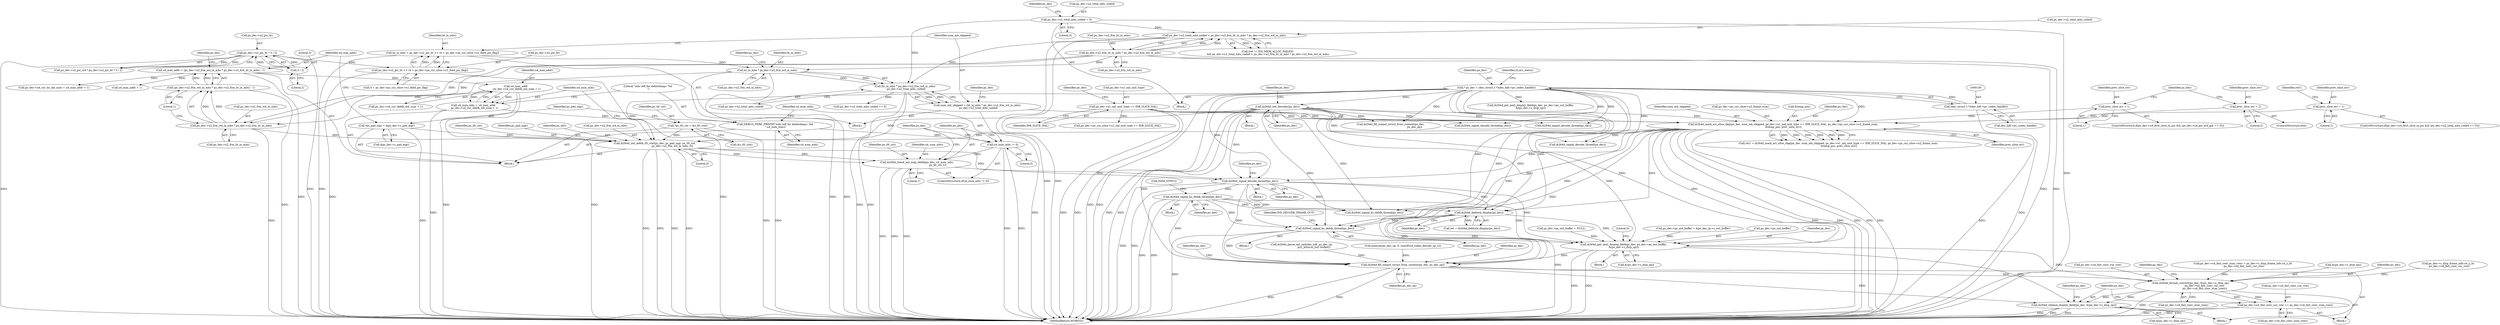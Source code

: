 digraph "0_Android_33ef7de9ddc8ea7eb9cbc440d1cf89957a0c267b@API" {
"1002024" [label="(Call,ih264d_signal_bs_deblk_thread(ps_dec))"];
"1000896" [label="(Call,ih264d_init_decoder(ps_dec))"];
"1000153" [label="(Call,* ps_dec = (dec_struct_t *)(dec_hdl->pv_codec_handle))"];
"1000155" [label="(Call,(dec_struct_t *)(dec_hdl->pv_codec_handle))"];
"1001556" [label="(Call,ih264d_mark_err_slice_skip(ps_dec, num_mb_skipped, ps_dec->u1_nal_unit_type == IDR_SLICE_NAL, ps_dec->ps_cur_slice->u2_frame_num,\n &temp_poc, prev_slice_err))"];
"1001513" [label="(Call,num_mb_skipped = (ht_in_mbs * ps_dec->u2_frm_wd_in_mbs)\n - ps_dec->u2_total_mbs_coded)"];
"1001515" [label="(Call,(ht_in_mbs * ps_dec->u2_frm_wd_in_mbs)\n - ps_dec->u2_total_mbs_coded)"];
"1001516" [label="(Call,ht_in_mbs * ps_dec->u2_frm_wd_in_mbs)"];
"1001500" [label="(Call,ht_in_mbs = ps_dec->u2_pic_ht >> (4 + ps_dec->ps_cur_slice->u1_field_pic_flag))"];
"1001502" [label="(Call,ps_dec->u2_pic_ht >> (4 + ps_dec->ps_cur_slice->u1_field_pic_flag))"];
"1001027" [label="(Call,ps_dec->u2_pic_ht * 3 / 2)"];
"1001031" [label="(Call,3 / 2)"];
"1001487" [label="(Call,ps_dec->u2_frm_ht_in_mbs * ps_dec->u2_frm_wd_in_mbs)"];
"1001483" [label="(Call,ps_dec->u2_total_mbs_coded < ps_dec->u2_frm_ht_in_mbs * ps_dec->u2_frm_wd_in_mbs)"];
"1000908" [label="(Call,ps_dec->u2_total_mbs_coded = 0)"];
"1001559" [label="(Call,ps_dec->u1_nal_unit_type == IDR_SLICE_NAL)"];
"1001534" [label="(Call,prev_slice_err = 1)"];
"1001538" [label="(Call,prev_slice_err = 2)"];
"1001551" [label="(Call,prev_slice_err = 1)"];
"1001741" [label="(Call,ih264d_signal_bs_deblk_thread(ps_dec))"];
"1001732" [label="(Call,ih264d_signal_decode_thread(ps_dec))"];
"1001722" [label="(Call,ih264d_check_mb_map_deblk(ps_dec, u4_num_mbs,\n                                                   ps_tfr_cxt,1))"];
"1001698" [label="(Call,ih264d_init_deblk_tfr_ctxt(ps_dec, ps_pad_mgr, ps_tfr_cxt,\n                                           ps_dec->u2_frm_wd_in_mbs, 0))"];
"1001674" [label="(Call,*ps_pad_mgr = &ps_dec->s_pad_mgr)"];
"1001669" [label="(Call,*ps_tfr_cxt = &s_tfr_ctxt)"];
"1001683" [label="(Call,ps_dec->u2_frm_wd_in_mbs * ps_dec->u2_frm_ht_in_mbs)"];
"1001719" [label="(Call,u4_num_mbs != 0)"];
"1001715" [label="(Call,DEBUG_PERF_PRINTF(\"mbs left for deblocking= %d \n\",u4_num_mbs))"];
"1001706" [label="(Call,u4_num_mbs = u4_max_addr\n - ps_dec->u4_cur_deblk_mb_num + 1)"];
"1001708" [label="(Call,u4_max_addr\n - ps_dec->u4_cur_deblk_mb_num + 1)"];
"1001680" [label="(Call,u4_max_addr = (ps_dec->u2_frm_wd_in_mbs * ps_dec->u2_frm_ht_in_mbs) - 1)"];
"1001682" [label="(Call,(ps_dec->u2_frm_wd_in_mbs * ps_dec->u2_frm_ht_in_mbs) - 1)"];
"1001902" [label="(Call,ih264d_deblock_display(ps_dec))"];
"1002038" [label="(Call,ih264d_get_next_display_field(ps_dec, ps_dec->ps_out_buffer,\n &(ps_dec->s_disp_op)))"];
"1002066" [label="(Call,ih264d_fill_output_struct_from_context(ps_dec, ps_dec_op))"];
"1002097" [label="(Call,ih264d_format_convert(ps_dec, &(ps_dec->s_disp_op),\n                                  ps_dec->u4_fmt_conv_cur_row,\n                                  ps_dec->u4_fmt_conv_num_rows))"];
"1002109" [label="(Call,ps_dec->u4_fmt_conv_cur_row += ps_dec->u4_fmt_conv_num_rows)"];
"1002116" [label="(Call,ih264d_release_display_field(ps_dec, &(ps_dec->s_disp_op)))"];
"1001032" [label="(Literal,3)"];
"1001710" [label="(Call,ps_dec->u4_cur_deblk_mb_num + 1)"];
"1001670" [label="(Identifier,ps_tfr_cxt)"];
"1001521" [label="(Call,ps_dec->u2_total_mbs_coded)"];
"1001741" [label="(Call,ih264d_signal_bs_deblk_thread(ps_dec))"];
"1002037" [label="(Block,)"];
"1002049" [label="(Literal,0)"];
"1000154" [label="(Identifier,ps_dec)"];
"1000897" [label="(Identifier,ps_dec)"];
"1001684" [label="(Call,ps_dec->u2_frm_wd_in_mbs)"];
"1002025" [label="(Identifier,ps_dec)"];
"1001729" [label="(Identifier,ps_dec)"];
"1001517" [label="(Identifier,ht_in_mbs)"];
"1001503" [label="(Call,ps_dec->u2_pic_ht)"];
"1002099" [label="(Call,&(ps_dec->s_disp_op))"];
"1001683" [label="(Call,ps_dec->u2_frm_wd_in_mbs * ps_dec->u2_frm_ht_in_mbs)"];
"1002098" [label="(Identifier,ps_dec)"];
"1002110" [label="(Call,ps_dec->u4_fmt_conv_cur_row)"];
"1001546" [label="(Call,ps_dec->u2_total_mbs_coded == 0)"];
"1001609" [label="(Call,ih264d_signal_decode_thread(ps_dec))"];
"1001516" [label="(Call,ht_in_mbs * ps_dec->u2_frm_wd_in_mbs)"];
"1001527" [label="(Identifier,ps_dec)"];
"1001930" [label="(Call,ps_dec->ps_cur_slice->u1_nal_unit_type == IDR_SLICE_NAL)"];
"1001690" [label="(Literal,1)"];
"1001691" [label="(Call,ps_dec->u4_cur_bs_mb_num = u4_max_addr + 1)"];
"1001840" [label="(Call,ih264d_signal_bs_deblk_thread(ps_dec))"];
"1001737" [label="(Identifier,ps_dec)"];
"1001536" [label="(Literal,1)"];
"1001028" [label="(Call,ps_dec->u2_pic_ht)"];
"1001406" [label="(Call,ih264d_signal_decode_thread(ps_dec))"];
"1001560" [label="(Call,ps_dec->u1_nal_unit_type)"];
"1001698" [label="(Call,ih264d_init_deblk_tfr_ctxt(ps_dec, ps_pad_mgr, ps_tfr_cxt,\n                                           ps_dec->u2_frm_wd_in_mbs, 0))"];
"1001723" [label="(Identifier,ps_dec)"];
"1001518" [label="(Call,ps_dec->u2_frm_wd_in_mbs)"];
"1001681" [label="(Identifier,u4_max_addr)"];
"1002088" [label="(Call,ps_dec->s_disp_frame_info.u4_y_ht\n - ps_dec->u4_fmt_conv_cur_row)"];
"1001903" [label="(Identifier,ps_dec)"];
"1001715" [label="(Call,DEBUG_PERF_PRINTF(\"mbs left for deblocking= %d \n\",u4_num_mbs))"];
"1000915" [label="(Identifier,ps_dec)"];
"1002116" [label="(Call,ih264d_release_display_field(ps_dec, &(ps_dec->s_disp_op)))"];
"1001671" [label="(Call,&s_tfr_ctxt)"];
"1001722" [label="(Call,ih264d_check_mb_map_deblk(ps_dec, u4_num_mbs,\n                                                   ps_tfr_cxt,1))"];
"1001535" [label="(Identifier,prev_slice_err)"];
"1001701" [label="(Identifier,ps_tfr_cxt)"];
"1001708" [label="(Call,u4_max_addr\n - ps_dec->u4_cur_deblk_mb_num + 1)"];
"1001502" [label="(Call,ps_dec->u2_pic_ht >> (4 + ps_dec->ps_cur_slice->u1_field_pic_flag))"];
"1001027" [label="(Call,ps_dec->u2_pic_ht * 3 / 2)"];
"1001693" [label="(Identifier,ps_dec)"];
"1001534" [label="(Call,prev_slice_err = 1)"];
"1001733" [label="(Identifier,ps_dec)"];
"1001718" [label="(ControlStructure,if(u4_num_mbs != 0))"];
"1002126" [label="(Identifier,ps_dec)"];
"1002043" [label="(Call,&(ps_dec->s_disp_op))"];
"1000713" [label="(Call,ih264d_get_next_display_field(ps_dec, ps_dec->ps_out_buffer,\n &(ps_dec->s_disp_op)))"];
"1000324" [label="(Call,ps_dec->ps_out_buffer = &ps_dec_ip->s_out_buffer)"];
"1001554" [label="(Call,ret1 = ih264d_mark_err_slice_skip(ps_dec, num_mb_skipped, ps_dec->u1_nal_unit_type == IDR_SLICE_NAL, ps_dec->ps_cur_slice->u2_frame_num,\n &temp_poc, prev_slice_err))"];
"1002118" [label="(Call,&(ps_dec->s_disp_op))"];
"1001700" [label="(Identifier,ps_pad_mgr)"];
"1001717" [label="(Identifier,u4_num_mbs)"];
"1001699" [label="(Identifier,ps_dec)"];
"1001725" [label="(Identifier,ps_tfr_cxt)"];
"1001515" [label="(Call,(ht_in_mbs * ps_dec->u2_frm_wd_in_mbs)\n - ps_dec->u2_total_mbs_coded)"];
"1001501" [label="(Identifier,ht_in_mbs)"];
"1002072" [label="(Identifier,ps_dec)"];
"1000896" [label="(Call,ih264d_init_decoder(ps_dec))"];
"1001524" [label="(ControlStructure,if(ps_dec->u4_first_slice_in_pic && (ps_dec->u4_pic_buf_got == 0)))"];
"1001720" [label="(Identifier,u4_num_mbs)"];
"1002040" [label="(Call,ps_dec->ps_out_buffer)"];
"1001479" [label="(Call,(ret != IVD_MEM_ALLOC_FAILED)\n && ps_dec->u2_total_mbs_coded < ps_dec->u2_frm_ht_in_mbs * ps_dec->u2_frm_wd_in_mbs)"];
"1001556" [label="(Call,ih264d_mark_err_slice_skip(ps_dec, num_mb_skipped, ps_dec->u1_nal_unit_type == IDR_SLICE_NAL, ps_dec->ps_cur_slice->u2_frame_num,\n &temp_poc, prev_slice_err))"];
"1000895" [label="(Block,)"];
"1001294" [label="(Call,ih264d_parse_nal_unit(dec_hdl, ps_dec_op,\n                              pu1_bitstrm_buf, buflen))"];
"1001695" [label="(Call,u4_max_addr + 1)"];
"1001707" [label="(Identifier,u4_num_mbs)"];
"1001680" [label="(Call,u4_max_addr = (ps_dec->u2_frm_wd_in_mbs * ps_dec->u2_frm_ht_in_mbs) - 1)"];
"1001724" [label="(Identifier,u4_num_mbs)"];
"1001559" [label="(Call,ps_dec->u1_nal_unit_type == IDR_SLICE_NAL)"];
"1001540" [label="(Literal,2)"];
"1001552" [label="(Identifier,prev_slice_err)"];
"1000227" [label="(Call,memset(ps_dec_op, 0, sizeof(ivd_video_decode_op_t)))"];
"1001726" [label="(Literal,1)"];
"1001483" [label="(Call,ps_dec->u2_total_mbs_coded < ps_dec->u2_frm_ht_in_mbs * ps_dec->u2_frm_wd_in_mbs)"];
"1001719" [label="(Call,u4_num_mbs != 0)"];
"1001033" [label="(Literal,2)"];
"1002024" [label="(Call,ih264d_signal_bs_deblk_thread(ps_dec))"];
"1001514" [label="(Identifier,num_mb_skipped)"];
"1001538" [label="(Call,prev_slice_err = 2)"];
"1001676" [label="(Call,&ps_dec->s_pad_mgr)"];
"1000162" [label="(Identifier,i4_err_status)"];
"1001513" [label="(Call,num_mb_skipped = (ht_in_mbs * ps_dec->u2_frm_wd_in_mbs)\n - ps_dec->u2_total_mbs_coded)"];
"1000151" [label="(Block,)"];
"1001566" [label="(Identifier,ps_dec)"];
"1001522" [label="(Identifier,ps_dec)"];
"1001563" [label="(Identifier,IDR_SLICE_NAL)"];
"1001740" [label="(Block,)"];
"1001705" [label="(Literal,0)"];
"1001743" [label="(Call,DATA_SYNC())"];
"1001558" [label="(Identifier,num_mb_skipped)"];
"1002113" [label="(Call,ps_dec->u4_fmt_conv_num_rows)"];
"1001189" [label="(Call,ih264d_signal_decode_thread(ps_dec))"];
"1001539" [label="(Identifier,prev_slice_err)"];
"1002103" [label="(Call,ps_dec->u4_fmt_conv_cur_row)"];
"1001902" [label="(Call,ih264d_deblock_display(ps_dec))"];
"1001571" [label="(Identifier,prev_slice_err)"];
"1001551" [label="(Call,prev_slice_err = 1)"];
"1001500" [label="(Call,ht_in_mbs = ps_dec->u2_pic_ht >> (4 + ps_dec->ps_cur_slice->u1_field_pic_flag))"];
"1001564" [label="(Call,ps_dec->ps_cur_slice->u2_frame_num)"];
"1001544" [label="(Identifier,ps_dec)"];
"1001732" [label="(Call,ih264d_signal_decode_thread(ps_dec))"];
"1001494" [label="(Block,)"];
"1001491" [label="(Call,ps_dec->u2_frm_wd_in_mbs)"];
"1000157" [label="(Call,dec_hdl->pv_codec_handle)"];
"1002083" [label="(Block,)"];
"1001900" [label="(Call,ret = ih264d_deblock_display(ps_dec))"];
"1001555" [label="(Identifier,ret1)"];
"1001488" [label="(Call,ps_dec->u2_frm_ht_in_mbs)"];
"1002030" [label="(Identifier,IVD_DECODE_FRAME_OUT)"];
"1001709" [label="(Identifier,u4_max_addr)"];
"1001702" [label="(Call,ps_dec->u2_frm_wd_in_mbs)"];
"1002106" [label="(Call,ps_dec->u4_fmt_conv_num_rows)"];
"1000900" [label="(Identifier,ps_dec)"];
"1001484" [label="(Call,ps_dec->u2_total_mbs_coded)"];
"1002039" [label="(Identifier,ps_dec)"];
"1002068" [label="(Identifier,ps_dec_op)"];
"1002023" [label="(Block,)"];
"1002067" [label="(Identifier,ps_dec)"];
"1000155" [label="(Call,(dec_struct_t *)(dec_hdl->pv_codec_handle))"];
"1002186" [label="(MethodReturn,WORD32)"];
"1001687" [label="(Call,ps_dec->u2_frm_ht_in_mbs)"];
"1001506" [label="(Call,4 + ps_dec->ps_cur_slice->u1_field_pic_flag)"];
"1001487" [label="(Call,ps_dec->u2_frm_ht_in_mbs * ps_dec->u2_frm_wd_in_mbs)"];
"1001636" [label="(Block,)"];
"1001553" [label="(Literal,1)"];
"1000908" [label="(Call,ps_dec->u2_total_mbs_coded = 0)"];
"1001031" [label="(Call,3 / 2)"];
"1001675" [label="(Identifier,ps_pad_mgr)"];
"1000153" [label="(Call,* ps_dec = (dec_struct_t *)(dec_hdl->pv_codec_handle))"];
"1002097" [label="(Call,ih264d_format_convert(ps_dec, &(ps_dec->s_disp_op),\n                                  ps_dec->u4_fmt_conv_cur_row,\n                                  ps_dec->u4_fmt_conv_num_rows))"];
"1002117" [label="(Identifier,ps_dec)"];
"1002026" [label="(Block,)"];
"1001537" [label="(ControlStructure,else)"];
"1002111" [label="(Identifier,ps_dec)"];
"1000909" [label="(Call,ps_dec->u2_total_mbs_coded)"];
"1002109" [label="(Call,ps_dec->u4_fmt_conv_cur_row += ps_dec->u4_fmt_conv_num_rows)"];
"1001569" [label="(Call,&temp_poc)"];
"1001674" [label="(Call,*ps_pad_mgr = &ps_dec->s_pad_mgr)"];
"1001742" [label="(Identifier,ps_dec)"];
"1001706" [label="(Call,u4_num_mbs = u4_max_addr\n - ps_dec->u4_cur_deblk_mb_num + 1)"];
"1001541" [label="(ControlStructure,if(ps_dec->u4_first_slice_in_pic && (ps_dec->u2_total_mbs_coded == 0)))"];
"1001253" [label="(Call,ih264d_fill_output_struct_from_context(ps_dec,\n                                                           ps_dec_op))"];
"1001023" [label="(Call,ps_dec->u2_pic_wd * ps_dec->u2_pic_ht * 3 / 2)"];
"1001682" [label="(Call,(ps_dec->u2_frm_wd_in_mbs * ps_dec->u2_frm_ht_in_mbs) - 1)"];
"1001721" [label="(Literal,0)"];
"1002066" [label="(Call,ih264d_fill_output_struct_from_context(ps_dec, ps_dec_op))"];
"1002038" [label="(Call,ih264d_get_next_display_field(ps_dec, ps_dec->ps_out_buffer,\n &(ps_dec->s_disp_op)))"];
"1001669" [label="(Call,*ps_tfr_cxt = &s_tfr_ctxt)"];
"1001664" [label="(Block,)"];
"1000912" [label="(Literal,0)"];
"1001557" [label="(Identifier,ps_dec)"];
"1002084" [label="(Call,ps_dec->u4_fmt_conv_num_rows = ps_dec->s_disp_frame_info.u4_y_ht\n - ps_dec->u4_fmt_conv_cur_row)"];
"1000311" [label="(Call,ps_dec->ps_out_buffer = NULL)"];
"1001716" [label="(Literal,\"mbs left for deblocking= %d \n\")"];
"1002024" -> "1002023"  [label="AST: "];
"1002024" -> "1002025"  [label="CFG: "];
"1002025" -> "1002024"  [label="AST: "];
"1002030" -> "1002024"  [label="CFG: "];
"1002024" -> "1002186"  [label="DDG: "];
"1000896" -> "1002024"  [label="DDG: "];
"1001556" -> "1002024"  [label="DDG: "];
"1001741" -> "1002024"  [label="DDG: "];
"1000153" -> "1002024"  [label="DDG: "];
"1001902" -> "1002024"  [label="DDG: "];
"1001732" -> "1002024"  [label="DDG: "];
"1002024" -> "1002038"  [label="DDG: "];
"1002024" -> "1002066"  [label="DDG: "];
"1000896" -> "1000895"  [label="AST: "];
"1000896" -> "1000897"  [label="CFG: "];
"1000897" -> "1000896"  [label="AST: "];
"1000900" -> "1000896"  [label="CFG: "];
"1000896" -> "1002186"  [label="DDG: "];
"1000896" -> "1002186"  [label="DDG: "];
"1000153" -> "1000896"  [label="DDG: "];
"1000896" -> "1001189"  [label="DDG: "];
"1000896" -> "1001253"  [label="DDG: "];
"1000896" -> "1001406"  [label="DDG: "];
"1000896" -> "1001556"  [label="DDG: "];
"1000896" -> "1001609"  [label="DDG: "];
"1000896" -> "1001698"  [label="DDG: "];
"1000896" -> "1001732"  [label="DDG: "];
"1000896" -> "1001840"  [label="DDG: "];
"1000896" -> "1001902"  [label="DDG: "];
"1000896" -> "1002038"  [label="DDG: "];
"1000896" -> "1002066"  [label="DDG: "];
"1000153" -> "1000151"  [label="AST: "];
"1000153" -> "1000155"  [label="CFG: "];
"1000154" -> "1000153"  [label="AST: "];
"1000155" -> "1000153"  [label="AST: "];
"1000162" -> "1000153"  [label="CFG: "];
"1000153" -> "1002186"  [label="DDG: "];
"1000153" -> "1002186"  [label="DDG: "];
"1000155" -> "1000153"  [label="DDG: "];
"1000153" -> "1000713"  [label="DDG: "];
"1000153" -> "1001189"  [label="DDG: "];
"1000153" -> "1001253"  [label="DDG: "];
"1000153" -> "1001406"  [label="DDG: "];
"1000153" -> "1001556"  [label="DDG: "];
"1000153" -> "1001609"  [label="DDG: "];
"1000153" -> "1001698"  [label="DDG: "];
"1000153" -> "1001732"  [label="DDG: "];
"1000153" -> "1001840"  [label="DDG: "];
"1000153" -> "1001902"  [label="DDG: "];
"1000153" -> "1002038"  [label="DDG: "];
"1000153" -> "1002066"  [label="DDG: "];
"1000155" -> "1000157"  [label="CFG: "];
"1000156" -> "1000155"  [label="AST: "];
"1000157" -> "1000155"  [label="AST: "];
"1000155" -> "1002186"  [label="DDG: "];
"1001556" -> "1001554"  [label="AST: "];
"1001556" -> "1001571"  [label="CFG: "];
"1001557" -> "1001556"  [label="AST: "];
"1001558" -> "1001556"  [label="AST: "];
"1001559" -> "1001556"  [label="AST: "];
"1001564" -> "1001556"  [label="AST: "];
"1001569" -> "1001556"  [label="AST: "];
"1001571" -> "1001556"  [label="AST: "];
"1001554" -> "1001556"  [label="CFG: "];
"1001556" -> "1002186"  [label="DDG: "];
"1001556" -> "1002186"  [label="DDG: "];
"1001556" -> "1002186"  [label="DDG: "];
"1001556" -> "1002186"  [label="DDG: "];
"1001556" -> "1002186"  [label="DDG: "];
"1001556" -> "1002186"  [label="DDG: "];
"1001556" -> "1001554"  [label="DDG: "];
"1001556" -> "1001554"  [label="DDG: "];
"1001556" -> "1001554"  [label="DDG: "];
"1001556" -> "1001554"  [label="DDG: "];
"1001556" -> "1001554"  [label="DDG: "];
"1001556" -> "1001554"  [label="DDG: "];
"1001513" -> "1001556"  [label="DDG: "];
"1001559" -> "1001556"  [label="DDG: "];
"1001559" -> "1001556"  [label="DDG: "];
"1001534" -> "1001556"  [label="DDG: "];
"1001538" -> "1001556"  [label="DDG: "];
"1001551" -> "1001556"  [label="DDG: "];
"1001556" -> "1001609"  [label="DDG: "];
"1001556" -> "1001698"  [label="DDG: "];
"1001556" -> "1001732"  [label="DDG: "];
"1001556" -> "1001840"  [label="DDG: "];
"1001556" -> "1001902"  [label="DDG: "];
"1001556" -> "1002038"  [label="DDG: "];
"1001556" -> "1002066"  [label="DDG: "];
"1001513" -> "1001494"  [label="AST: "];
"1001513" -> "1001515"  [label="CFG: "];
"1001514" -> "1001513"  [label="AST: "];
"1001515" -> "1001513"  [label="AST: "];
"1001527" -> "1001513"  [label="CFG: "];
"1001513" -> "1002186"  [label="DDG: "];
"1001515" -> "1001513"  [label="DDG: "];
"1001515" -> "1001513"  [label="DDG: "];
"1001515" -> "1001521"  [label="CFG: "];
"1001516" -> "1001515"  [label="AST: "];
"1001521" -> "1001515"  [label="AST: "];
"1001515" -> "1002186"  [label="DDG: "];
"1001515" -> "1002186"  [label="DDG: "];
"1001516" -> "1001515"  [label="DDG: "];
"1001516" -> "1001515"  [label="DDG: "];
"1001483" -> "1001515"  [label="DDG: "];
"1000908" -> "1001515"  [label="DDG: "];
"1001515" -> "1001546"  [label="DDG: "];
"1001516" -> "1001518"  [label="CFG: "];
"1001517" -> "1001516"  [label="AST: "];
"1001518" -> "1001516"  [label="AST: "];
"1001522" -> "1001516"  [label="CFG: "];
"1001516" -> "1002186"  [label="DDG: "];
"1001516" -> "1002186"  [label="DDG: "];
"1001500" -> "1001516"  [label="DDG: "];
"1001487" -> "1001516"  [label="DDG: "];
"1001516" -> "1001683"  [label="DDG: "];
"1001500" -> "1001494"  [label="AST: "];
"1001500" -> "1001502"  [label="CFG: "];
"1001501" -> "1001500"  [label="AST: "];
"1001502" -> "1001500"  [label="AST: "];
"1001514" -> "1001500"  [label="CFG: "];
"1001500" -> "1002186"  [label="DDG: "];
"1001502" -> "1001500"  [label="DDG: "];
"1001502" -> "1001500"  [label="DDG: "];
"1001502" -> "1001506"  [label="CFG: "];
"1001503" -> "1001502"  [label="AST: "];
"1001506" -> "1001502"  [label="AST: "];
"1001502" -> "1002186"  [label="DDG: "];
"1001502" -> "1002186"  [label="DDG: "];
"1001027" -> "1001502"  [label="DDG: "];
"1001027" -> "1001023"  [label="AST: "];
"1001027" -> "1001031"  [label="CFG: "];
"1001028" -> "1001027"  [label="AST: "];
"1001031" -> "1001027"  [label="AST: "];
"1001023" -> "1001027"  [label="CFG: "];
"1001027" -> "1002186"  [label="DDG: "];
"1001027" -> "1002186"  [label="DDG: "];
"1001027" -> "1001023"  [label="DDG: "];
"1001027" -> "1001023"  [label="DDG: "];
"1001031" -> "1001027"  [label="DDG: "];
"1001031" -> "1001027"  [label="DDG: "];
"1001031" -> "1001033"  [label="CFG: "];
"1001032" -> "1001031"  [label="AST: "];
"1001033" -> "1001031"  [label="AST: "];
"1001487" -> "1001483"  [label="AST: "];
"1001487" -> "1001491"  [label="CFG: "];
"1001488" -> "1001487"  [label="AST: "];
"1001491" -> "1001487"  [label="AST: "];
"1001483" -> "1001487"  [label="CFG: "];
"1001487" -> "1002186"  [label="DDG: "];
"1001487" -> "1002186"  [label="DDG: "];
"1001487" -> "1001483"  [label="DDG: "];
"1001487" -> "1001483"  [label="DDG: "];
"1001487" -> "1001683"  [label="DDG: "];
"1001487" -> "1001683"  [label="DDG: "];
"1001483" -> "1001479"  [label="AST: "];
"1001484" -> "1001483"  [label="AST: "];
"1001479" -> "1001483"  [label="CFG: "];
"1001483" -> "1002186"  [label="DDG: "];
"1001483" -> "1002186"  [label="DDG: "];
"1001483" -> "1001479"  [label="DDG: "];
"1001483" -> "1001479"  [label="DDG: "];
"1000908" -> "1001483"  [label="DDG: "];
"1000908" -> "1000151"  [label="AST: "];
"1000908" -> "1000912"  [label="CFG: "];
"1000909" -> "1000908"  [label="AST: "];
"1000912" -> "1000908"  [label="AST: "];
"1000915" -> "1000908"  [label="CFG: "];
"1000908" -> "1002186"  [label="DDG: "];
"1001559" -> "1001563"  [label="CFG: "];
"1001560" -> "1001559"  [label="AST: "];
"1001563" -> "1001559"  [label="AST: "];
"1001566" -> "1001559"  [label="CFG: "];
"1001559" -> "1002186"  [label="DDG: "];
"1001559" -> "1002186"  [label="DDG: "];
"1001559" -> "1001930"  [label="DDG: "];
"1001534" -> "1001524"  [label="AST: "];
"1001534" -> "1001536"  [label="CFG: "];
"1001535" -> "1001534"  [label="AST: "];
"1001536" -> "1001534"  [label="AST: "];
"1001544" -> "1001534"  [label="CFG: "];
"1001538" -> "1001537"  [label="AST: "];
"1001538" -> "1001540"  [label="CFG: "];
"1001539" -> "1001538"  [label="AST: "];
"1001540" -> "1001538"  [label="AST: "];
"1001544" -> "1001538"  [label="CFG: "];
"1001551" -> "1001541"  [label="AST: "];
"1001551" -> "1001553"  [label="CFG: "];
"1001552" -> "1001551"  [label="AST: "];
"1001553" -> "1001551"  [label="AST: "];
"1001555" -> "1001551"  [label="CFG: "];
"1001741" -> "1001740"  [label="AST: "];
"1001741" -> "1001742"  [label="CFG: "];
"1001742" -> "1001741"  [label="AST: "];
"1001743" -> "1001741"  [label="CFG: "];
"1001741" -> "1002186"  [label="DDG: "];
"1001741" -> "1002186"  [label="DDG: "];
"1001732" -> "1001741"  [label="DDG: "];
"1001741" -> "1001840"  [label="DDG: "];
"1001741" -> "1001902"  [label="DDG: "];
"1001741" -> "1002038"  [label="DDG: "];
"1001741" -> "1002066"  [label="DDG: "];
"1001732" -> "1001636"  [label="AST: "];
"1001732" -> "1001733"  [label="CFG: "];
"1001733" -> "1001732"  [label="AST: "];
"1001737" -> "1001732"  [label="CFG: "];
"1001732" -> "1002186"  [label="DDG: "];
"1001732" -> "1002186"  [label="DDG: "];
"1001722" -> "1001732"  [label="DDG: "];
"1001698" -> "1001732"  [label="DDG: "];
"1001732" -> "1001840"  [label="DDG: "];
"1001732" -> "1001902"  [label="DDG: "];
"1001732" -> "1002038"  [label="DDG: "];
"1001732" -> "1002066"  [label="DDG: "];
"1001722" -> "1001718"  [label="AST: "];
"1001722" -> "1001726"  [label="CFG: "];
"1001723" -> "1001722"  [label="AST: "];
"1001724" -> "1001722"  [label="AST: "];
"1001725" -> "1001722"  [label="AST: "];
"1001726" -> "1001722"  [label="AST: "];
"1001729" -> "1001722"  [label="CFG: "];
"1001722" -> "1002186"  [label="DDG: "];
"1001722" -> "1002186"  [label="DDG: "];
"1001722" -> "1002186"  [label="DDG: "];
"1001698" -> "1001722"  [label="DDG: "];
"1001698" -> "1001722"  [label="DDG: "];
"1001719" -> "1001722"  [label="DDG: "];
"1001698" -> "1001664"  [label="AST: "];
"1001698" -> "1001705"  [label="CFG: "];
"1001699" -> "1001698"  [label="AST: "];
"1001700" -> "1001698"  [label="AST: "];
"1001701" -> "1001698"  [label="AST: "];
"1001702" -> "1001698"  [label="AST: "];
"1001705" -> "1001698"  [label="AST: "];
"1001707" -> "1001698"  [label="CFG: "];
"1001698" -> "1002186"  [label="DDG: "];
"1001698" -> "1002186"  [label="DDG: "];
"1001698" -> "1002186"  [label="DDG: "];
"1001698" -> "1002186"  [label="DDG: "];
"1001674" -> "1001698"  [label="DDG: "];
"1001669" -> "1001698"  [label="DDG: "];
"1001683" -> "1001698"  [label="DDG: "];
"1001674" -> "1001664"  [label="AST: "];
"1001674" -> "1001676"  [label="CFG: "];
"1001675" -> "1001674"  [label="AST: "];
"1001676" -> "1001674"  [label="AST: "];
"1001681" -> "1001674"  [label="CFG: "];
"1001674" -> "1002186"  [label="DDG: "];
"1001669" -> "1001664"  [label="AST: "];
"1001669" -> "1001671"  [label="CFG: "];
"1001670" -> "1001669"  [label="AST: "];
"1001671" -> "1001669"  [label="AST: "];
"1001675" -> "1001669"  [label="CFG: "];
"1001669" -> "1002186"  [label="DDG: "];
"1001683" -> "1001682"  [label="AST: "];
"1001683" -> "1001687"  [label="CFG: "];
"1001684" -> "1001683"  [label="AST: "];
"1001687" -> "1001683"  [label="AST: "];
"1001690" -> "1001683"  [label="CFG: "];
"1001683" -> "1002186"  [label="DDG: "];
"1001683" -> "1001682"  [label="DDG: "];
"1001683" -> "1001682"  [label="DDG: "];
"1001719" -> "1001718"  [label="AST: "];
"1001719" -> "1001721"  [label="CFG: "];
"1001720" -> "1001719"  [label="AST: "];
"1001721" -> "1001719"  [label="AST: "];
"1001723" -> "1001719"  [label="CFG: "];
"1001729" -> "1001719"  [label="CFG: "];
"1001719" -> "1002186"  [label="DDG: "];
"1001719" -> "1002186"  [label="DDG: "];
"1001715" -> "1001719"  [label="DDG: "];
"1001715" -> "1001664"  [label="AST: "];
"1001715" -> "1001717"  [label="CFG: "];
"1001716" -> "1001715"  [label="AST: "];
"1001717" -> "1001715"  [label="AST: "];
"1001720" -> "1001715"  [label="CFG: "];
"1001715" -> "1002186"  [label="DDG: "];
"1001706" -> "1001715"  [label="DDG: "];
"1001706" -> "1001664"  [label="AST: "];
"1001706" -> "1001708"  [label="CFG: "];
"1001707" -> "1001706"  [label="AST: "];
"1001708" -> "1001706"  [label="AST: "];
"1001716" -> "1001706"  [label="CFG: "];
"1001706" -> "1002186"  [label="DDG: "];
"1001708" -> "1001706"  [label="DDG: "];
"1001708" -> "1001706"  [label="DDG: "];
"1001708" -> "1001710"  [label="CFG: "];
"1001709" -> "1001708"  [label="AST: "];
"1001710" -> "1001708"  [label="AST: "];
"1001708" -> "1002186"  [label="DDG: "];
"1001708" -> "1002186"  [label="DDG: "];
"1001680" -> "1001708"  [label="DDG: "];
"1001680" -> "1001664"  [label="AST: "];
"1001680" -> "1001682"  [label="CFG: "];
"1001681" -> "1001680"  [label="AST: "];
"1001682" -> "1001680"  [label="AST: "];
"1001693" -> "1001680"  [label="CFG: "];
"1001680" -> "1002186"  [label="DDG: "];
"1001682" -> "1001680"  [label="DDG: "];
"1001682" -> "1001680"  [label="DDG: "];
"1001680" -> "1001691"  [label="DDG: "];
"1001680" -> "1001695"  [label="DDG: "];
"1001682" -> "1001690"  [label="CFG: "];
"1001690" -> "1001682"  [label="AST: "];
"1001682" -> "1002186"  [label="DDG: "];
"1001902" -> "1001900"  [label="AST: "];
"1001902" -> "1001903"  [label="CFG: "];
"1001903" -> "1001902"  [label="AST: "];
"1001900" -> "1001902"  [label="CFG: "];
"1001902" -> "1002186"  [label="DDG: "];
"1001902" -> "1001900"  [label="DDG: "];
"1001902" -> "1002038"  [label="DDG: "];
"1001902" -> "1002066"  [label="DDG: "];
"1002038" -> "1002037"  [label="AST: "];
"1002038" -> "1002043"  [label="CFG: "];
"1002039" -> "1002038"  [label="AST: "];
"1002040" -> "1002038"  [label="AST: "];
"1002043" -> "1002038"  [label="AST: "];
"1002049" -> "1002038"  [label="CFG: "];
"1002038" -> "1002186"  [label="DDG: "];
"1002038" -> "1002186"  [label="DDG: "];
"1000311" -> "1002038"  [label="DDG: "];
"1000324" -> "1002038"  [label="DDG: "];
"1002038" -> "1002066"  [label="DDG: "];
"1002038" -> "1002097"  [label="DDG: "];
"1002038" -> "1002116"  [label="DDG: "];
"1002066" -> "1002026"  [label="AST: "];
"1002066" -> "1002068"  [label="CFG: "];
"1002067" -> "1002066"  [label="AST: "];
"1002068" -> "1002066"  [label="AST: "];
"1002072" -> "1002066"  [label="CFG: "];
"1002066" -> "1002186"  [label="DDG: "];
"1002066" -> "1002186"  [label="DDG: "];
"1001294" -> "1002066"  [label="DDG: "];
"1000227" -> "1002066"  [label="DDG: "];
"1002066" -> "1002097"  [label="DDG: "];
"1002066" -> "1002116"  [label="DDG: "];
"1002097" -> "1002083"  [label="AST: "];
"1002097" -> "1002106"  [label="CFG: "];
"1002098" -> "1002097"  [label="AST: "];
"1002099" -> "1002097"  [label="AST: "];
"1002103" -> "1002097"  [label="AST: "];
"1002106" -> "1002097"  [label="AST: "];
"1002111" -> "1002097"  [label="CFG: "];
"1002097" -> "1002186"  [label="DDG: "];
"1002088" -> "1002097"  [label="DDG: "];
"1002084" -> "1002097"  [label="DDG: "];
"1002097" -> "1002109"  [label="DDG: "];
"1002097" -> "1002109"  [label="DDG: "];
"1002097" -> "1002116"  [label="DDG: "];
"1002097" -> "1002116"  [label="DDG: "];
"1002109" -> "1002083"  [label="AST: "];
"1002109" -> "1002113"  [label="CFG: "];
"1002110" -> "1002109"  [label="AST: "];
"1002113" -> "1002109"  [label="AST: "];
"1002117" -> "1002109"  [label="CFG: "];
"1002109" -> "1002186"  [label="DDG: "];
"1002109" -> "1002186"  [label="DDG: "];
"1002116" -> "1002026"  [label="AST: "];
"1002116" -> "1002118"  [label="CFG: "];
"1002117" -> "1002116"  [label="AST: "];
"1002118" -> "1002116"  [label="AST: "];
"1002126" -> "1002116"  [label="CFG: "];
"1002116" -> "1002186"  [label="DDG: "];
"1002116" -> "1002186"  [label="DDG: "];
"1002116" -> "1002186"  [label="DDG: "];
}
